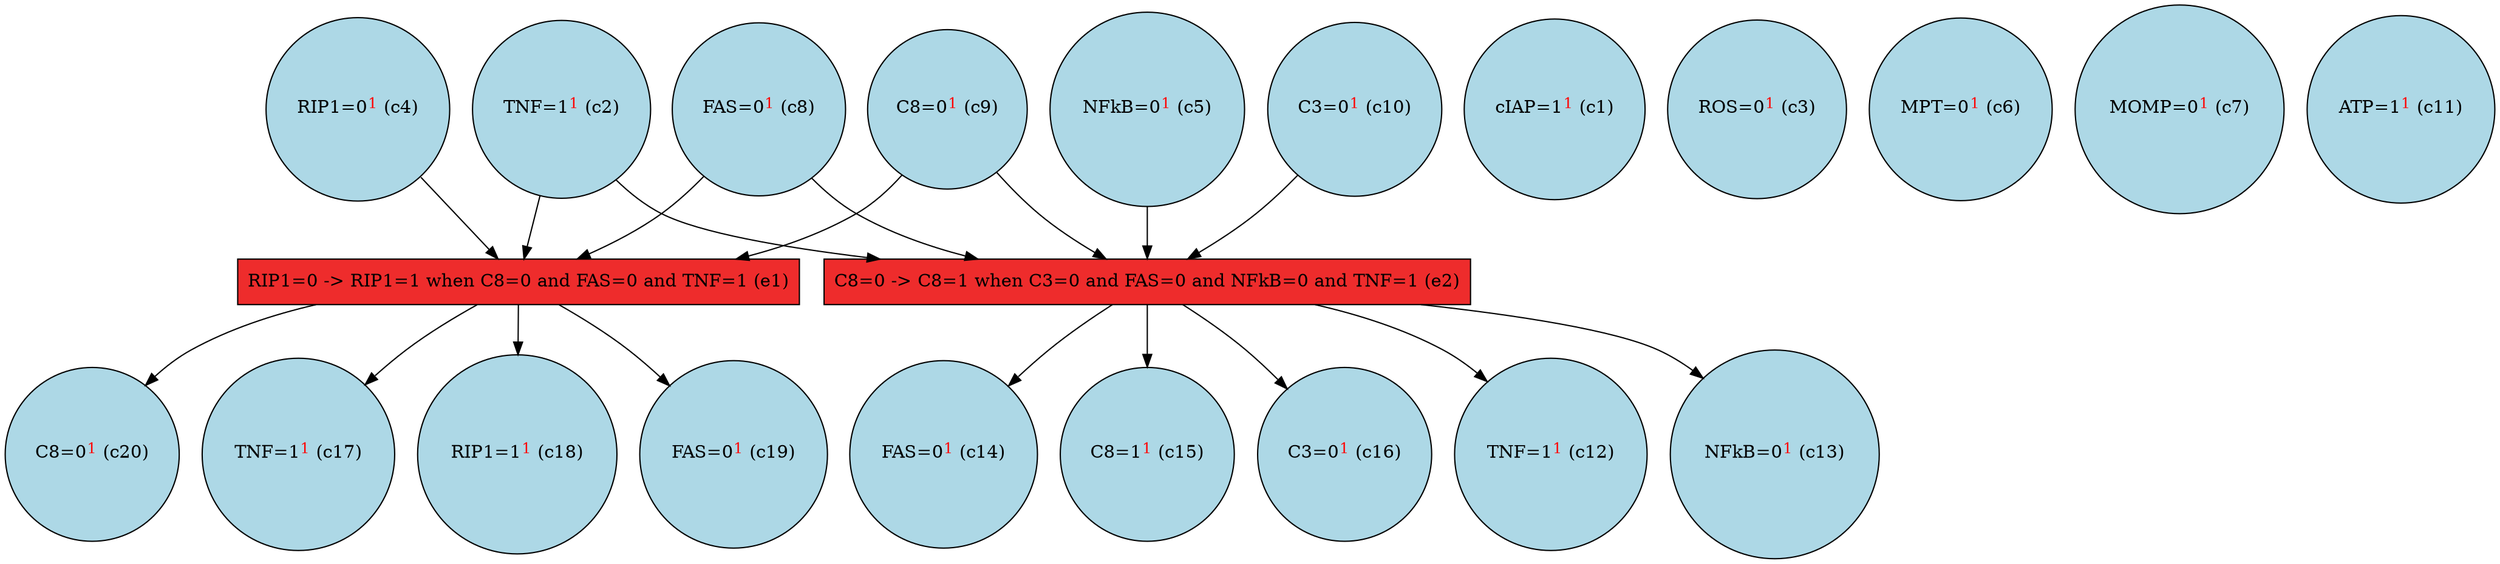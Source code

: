 digraph test {
  c2 -> e1;
  c2 -> e2;
  c4 -> e1;
  c5 -> e2;
  c8 -> e1;
  c8 -> e2;
  c9 -> e1;
  c9 -> e2;
  c10 -> e2;
  e2 -> c12;
  e2 -> c13;
  e2 -> c14;
  e2 -> c15;
  e2 -> c16;
  e1 -> c17;
  e1 -> c18;
  e1 -> c19;
  e1 -> c20;
  c1 [fillcolor=lightblue label= <cIAP=1<FONT COLOR="red"><SUP>1</SUP></FONT>&nbsp;(c1)> shape=circle style=filled];
  c2 [fillcolor=lightblue label= <TNF=1<FONT COLOR="red"><SUP>1</SUP></FONT>&nbsp;(c2)> shape=circle style=filled];
  c3 [fillcolor=lightblue label= <ROS=0<FONT COLOR="red"><SUP>1</SUP></FONT>&nbsp;(c3)> shape=circle style=filled];
  c4 [fillcolor=lightblue label= <RIP1=0<FONT COLOR="red"><SUP>1</SUP></FONT>&nbsp;(c4)> shape=circle style=filled];
  c5 [fillcolor=lightblue label= <NFkB=0<FONT COLOR="red"><SUP>1</SUP></FONT>&nbsp;(c5)> shape=circle style=filled];
  c6 [fillcolor=lightblue label= <MPT=0<FONT COLOR="red"><SUP>1</SUP></FONT>&nbsp;(c6)> shape=circle style=filled];
  c7 [fillcolor=lightblue label= <MOMP=0<FONT COLOR="red"><SUP>1</SUP></FONT>&nbsp;(c7)> shape=circle style=filled];
  c8 [fillcolor=lightblue label= <FAS=0<FONT COLOR="red"><SUP>1</SUP></FONT>&nbsp;(c8)> shape=circle style=filled];
  c9 [fillcolor=lightblue label= <C8=0<FONT COLOR="red"><SUP>1</SUP></FONT>&nbsp;(c9)> shape=circle style=filled];
  c10 [fillcolor=lightblue label= <C3=0<FONT COLOR="red"><SUP>1</SUP></FONT>&nbsp;(c10)> shape=circle style=filled];
  c11 [fillcolor=lightblue label= <ATP=1<FONT COLOR="red"><SUP>1</SUP></FONT>&nbsp;(c11)> shape=circle style=filled];
  c12 [fillcolor=lightblue label= <TNF=1<FONT COLOR="red"><SUP>1</SUP></FONT>&nbsp;(c12)> shape=circle style=filled];
  c13 [fillcolor=lightblue label= <NFkB=0<FONT COLOR="red"><SUP>1</SUP></FONT>&nbsp;(c13)> shape=circle style=filled];
  c14 [fillcolor=lightblue label= <FAS=0<FONT COLOR="red"><SUP>1</SUP></FONT>&nbsp;(c14)> shape=circle style=filled];
  c15 [fillcolor=lightblue label= <C8=1<FONT COLOR="red"><SUP>1</SUP></FONT>&nbsp;(c15)> shape=circle style=filled];
  c16 [fillcolor=lightblue label= <C3=0<FONT COLOR="red"><SUP>1</SUP></FONT>&nbsp;(c16)> shape=circle style=filled];
  c17 [fillcolor=lightblue label= <TNF=1<FONT COLOR="red"><SUP>1</SUP></FONT>&nbsp;(c17)> shape=circle style=filled];
  c18 [fillcolor=lightblue label= <RIP1=1<FONT COLOR="red"><SUP>1</SUP></FONT>&nbsp;(c18)> shape=circle style=filled];
  c19 [fillcolor=lightblue label= <FAS=0<FONT COLOR="red"><SUP>1</SUP></FONT>&nbsp;(c19)> shape=circle style=filled];
  c20 [fillcolor=lightblue label= <C8=0<FONT COLOR="red"><SUP>1</SUP></FONT>&nbsp;(c20)> shape=circle style=filled];
  e1 [color=black fillcolor=firebrick2 label="RIP1=0 -> RIP1=1 when C8=0 and FAS=0 and TNF=1 (e1)" shape=box style=filled];
  e2 [color=black fillcolor=firebrick2 label="C8=0 -> C8=1 when C3=0 and FAS=0 and NFkB=0 and TNF=1 (e2)" shape=box style=filled];
}

